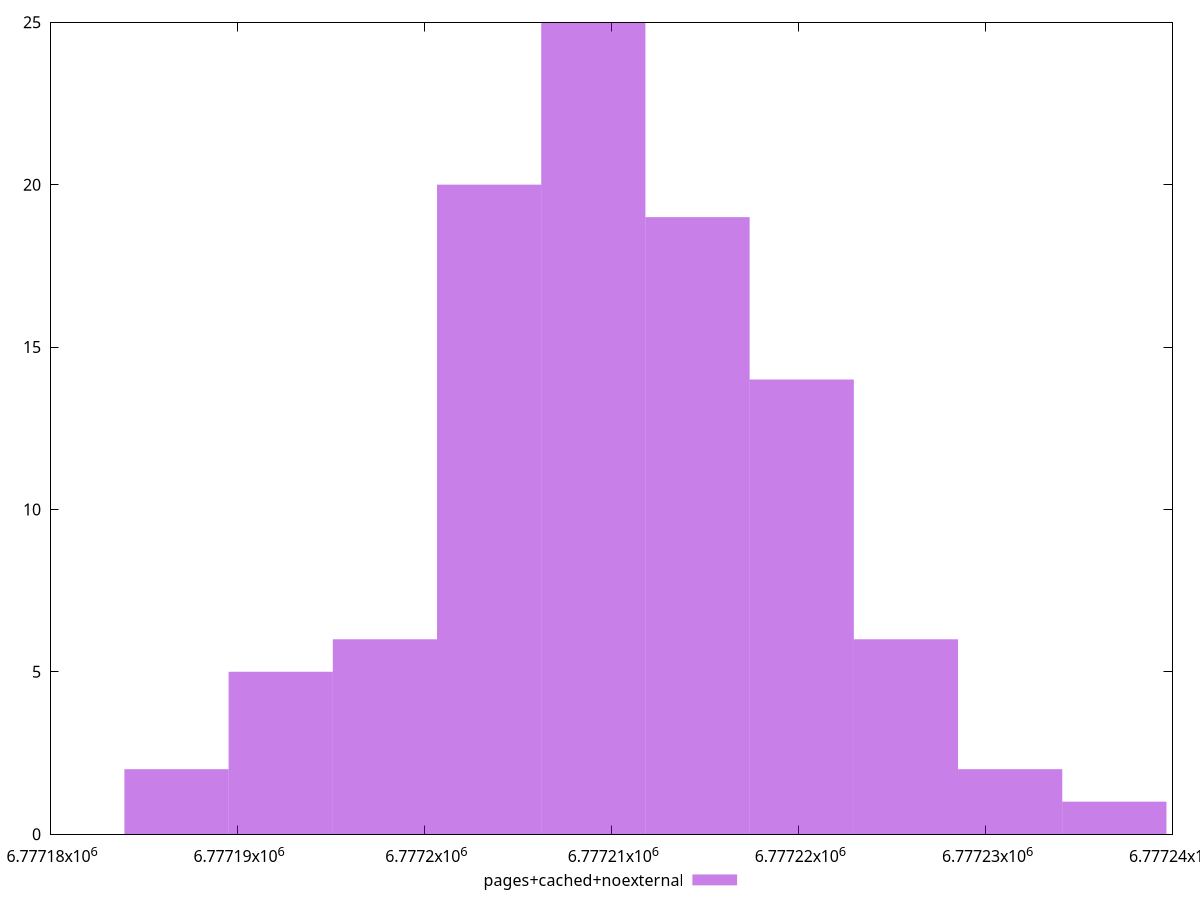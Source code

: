 $_pagesCachedNoexternal <<EOF
6777209.041972422 25
6777203.4718803195 20
6777225.752248729 6
6777192.331696115 5
6777214.612064525 19
6777220.182156626 14
6777197.901788218 6
6777186.761604014 2
6777236.892432933 1
6777231.32234083 2
EOF
set key outside below
set terminal pngcairo
set output "report_00006_2020-11-02T20-21-41.718Z/total-byte-weight/pages+cached+noexternal//raw_hist.png"
set yrange [0:25]
set boxwidth 5.570092102147606
set style fill transparent solid 0.5 noborder
plot $_pagesCachedNoexternal title "pages+cached+noexternal" with boxes ,
